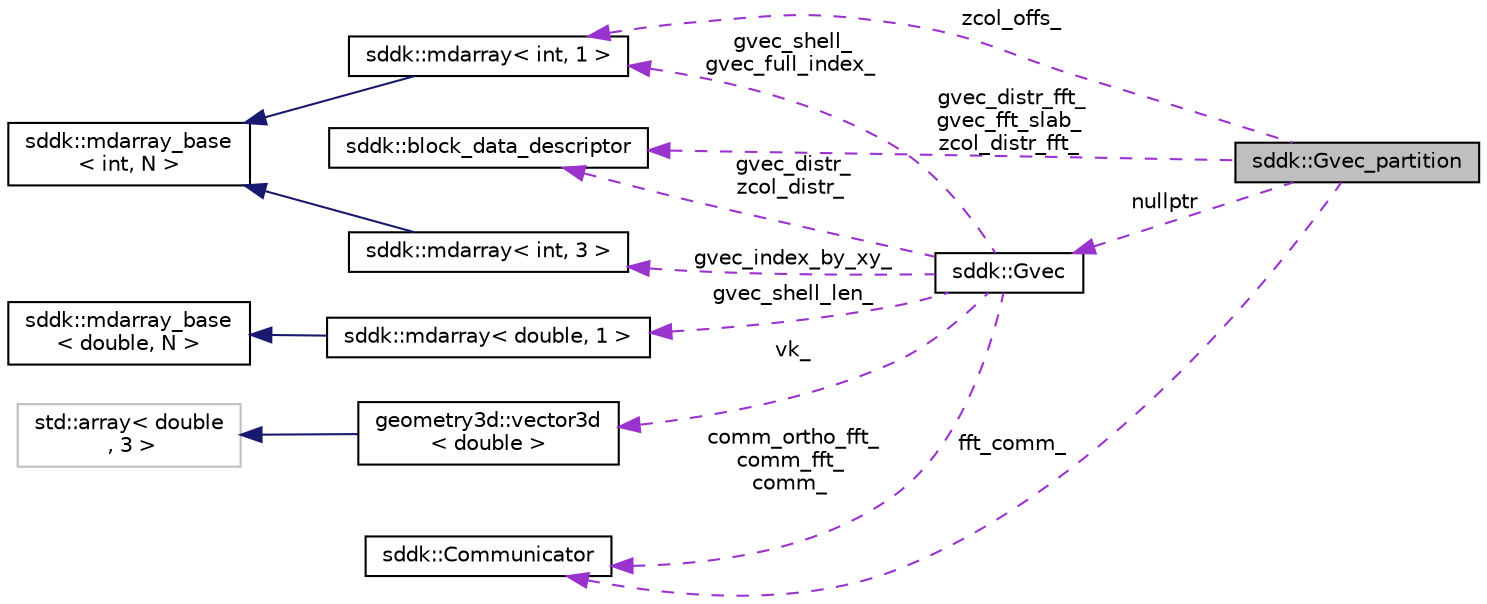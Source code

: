 digraph "sddk::Gvec_partition"
{
 // INTERACTIVE_SVG=YES
  edge [fontname="Helvetica",fontsize="10",labelfontname="Helvetica",labelfontsize="10"];
  node [fontname="Helvetica",fontsize="10",shape=record];
  rankdir="LR";
  Node1 [label="sddk::Gvec_partition",height=0.2,width=0.4,color="black", fillcolor="grey75", style="filled", fontcolor="black"];
  Node2 -> Node1 [dir="back",color="darkorchid3",fontsize="10",style="dashed",label=" zcol_offs_" ];
  Node2 [label="sddk::mdarray\< int, 1 \>",height=0.2,width=0.4,color="black", fillcolor="white", style="filled",URL="$classsddk_1_1mdarray.html"];
  Node3 -> Node2 [dir="back",color="midnightblue",fontsize="10",style="solid"];
  Node3 [label="sddk::mdarray_base\l\< int, N \>",height=0.2,width=0.4,color="black", fillcolor="white", style="filled",URL="$classsddk_1_1mdarray__base.html"];
  Node4 -> Node1 [dir="back",color="darkorchid3",fontsize="10",style="dashed",label=" gvec_distr_fft_\ngvec_fft_slab_\nzcol_distr_fft_" ];
  Node4 [label="sddk::block_data_descriptor",height=0.2,width=0.4,color="black", fillcolor="white", style="filled",URL="$structsddk_1_1block__data__descriptor.html"];
  Node5 -> Node1 [dir="back",color="darkorchid3",fontsize="10",style="dashed",label=" fft_comm_" ];
  Node5 [label="sddk::Communicator",height=0.2,width=0.4,color="black", fillcolor="white", style="filled",URL="$classsddk_1_1_communicator.html",tooltip="MPI communicator wrapper. "];
  Node6 -> Node1 [dir="back",color="darkorchid3",fontsize="10",style="dashed",label=" nullptr" ];
  Node6 [label="sddk::Gvec",height=0.2,width=0.4,color="black", fillcolor="white", style="filled",URL="$classsddk_1_1_gvec.html",tooltip="Store list of G-vectors for FFTs and G+k basis functions. "];
  Node7 -> Node6 [dir="back",color="darkorchid3",fontsize="10",style="dashed",label=" gvec_index_by_xy_" ];
  Node7 [label="sddk::mdarray\< int, 3 \>",height=0.2,width=0.4,color="black", fillcolor="white", style="filled",URL="$classsddk_1_1mdarray.html"];
  Node3 -> Node7 [dir="back",color="midnightblue",fontsize="10",style="solid"];
  Node8 -> Node6 [dir="back",color="darkorchid3",fontsize="10",style="dashed",label=" gvec_shell_len_" ];
  Node8 [label="sddk::mdarray\< double, 1 \>",height=0.2,width=0.4,color="black", fillcolor="white", style="filled",URL="$classsddk_1_1mdarray.html"];
  Node9 -> Node8 [dir="back",color="midnightblue",fontsize="10",style="solid"];
  Node9 [label="sddk::mdarray_base\l\< double, N \>",height=0.2,width=0.4,color="black", fillcolor="white", style="filled",URL="$classsddk_1_1mdarray__base.html"];
  Node2 -> Node6 [dir="back",color="darkorchid3",fontsize="10",style="dashed",label=" gvec_shell_\ngvec_full_index_" ];
  Node4 -> Node6 [dir="back",color="darkorchid3",fontsize="10",style="dashed",label=" gvec_distr_\nzcol_distr_" ];
  Node5 -> Node6 [dir="back",color="darkorchid3",fontsize="10",style="dashed",label=" comm_ortho_fft_\ncomm_fft_\ncomm_" ];
  Node10 -> Node6 [dir="back",color="darkorchid3",fontsize="10",style="dashed",label=" vk_" ];
  Node10 [label="geometry3d::vector3d\l\< double \>",height=0.2,width=0.4,color="black", fillcolor="white", style="filled",URL="$classgeometry3d_1_1vector3d.html"];
  Node11 -> Node10 [dir="back",color="midnightblue",fontsize="10",style="solid"];
  Node11 [label="std::array\< double\l , 3 \>",height=0.2,width=0.4,color="grey75", fillcolor="white", style="filled"];
}
